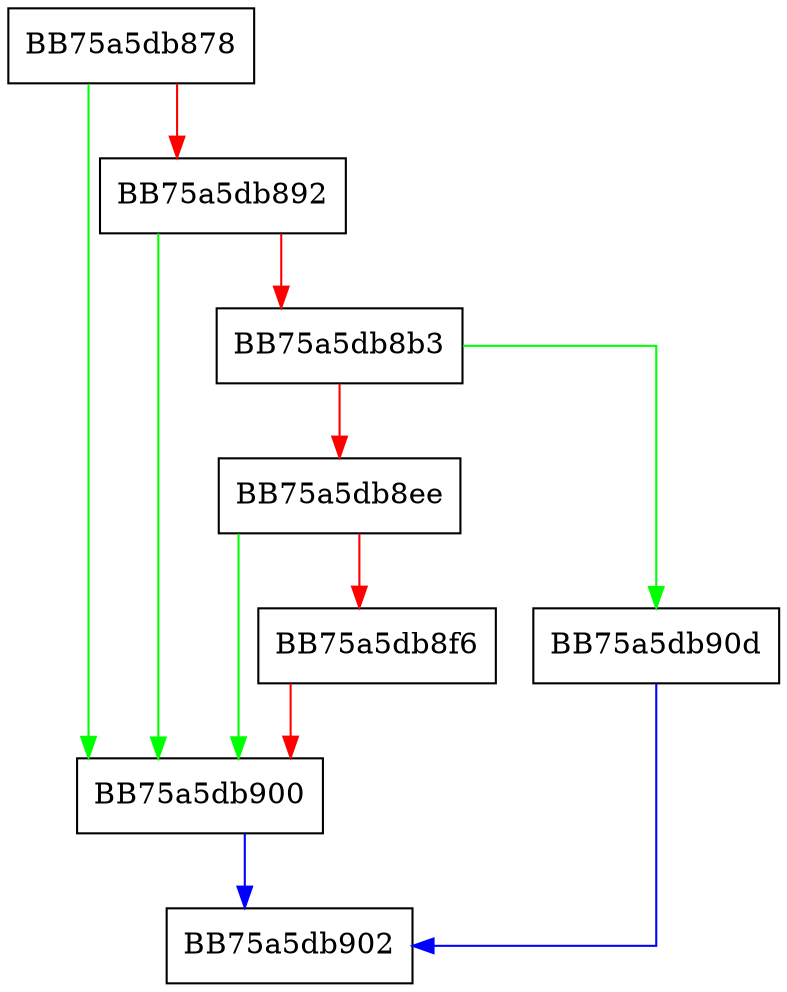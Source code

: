 digraph oledata_unpack_worker {
  node [shape="box"];
  graph [splines=ortho];
  BB75a5db878 -> BB75a5db900 [color="green"];
  BB75a5db878 -> BB75a5db892 [color="red"];
  BB75a5db892 -> BB75a5db900 [color="green"];
  BB75a5db892 -> BB75a5db8b3 [color="red"];
  BB75a5db8b3 -> BB75a5db90d [color="green"];
  BB75a5db8b3 -> BB75a5db8ee [color="red"];
  BB75a5db8ee -> BB75a5db900 [color="green"];
  BB75a5db8ee -> BB75a5db8f6 [color="red"];
  BB75a5db8f6 -> BB75a5db900 [color="red"];
  BB75a5db900 -> BB75a5db902 [color="blue"];
  BB75a5db90d -> BB75a5db902 [color="blue"];
}